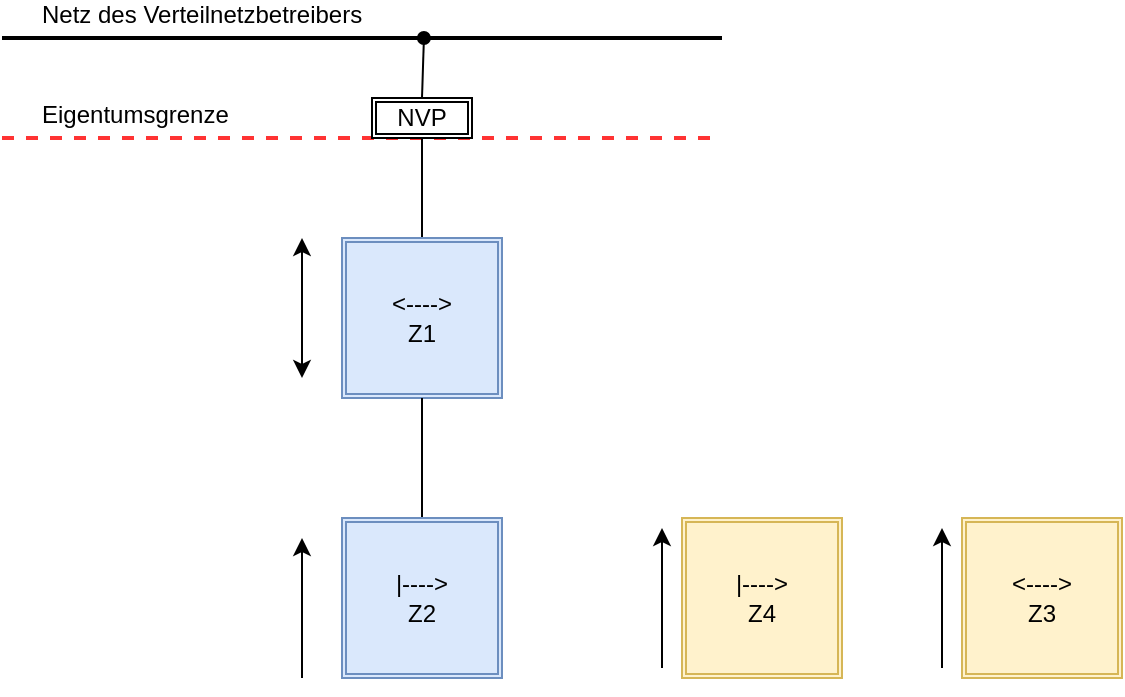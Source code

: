 <mxfile version="24.7.2" type="github">
  <diagram name="Page-1" id="099fd60b-425b-db50-ffb0-6b813814b670">
    <mxGraphModel dx="1392" dy="761" grid="1" gridSize="10" guides="1" tooltips="1" connect="1" arrows="0" fold="1" page="1" pageScale="1" pageWidth="1169" pageHeight="827" background="none" math="0" shadow="0">
      <root>
        <mxCell id="0" />
        <mxCell id="1" parent="0" />
        <mxCell id="CiSqSBGC9Xxcwz4Uoogl-1" value="&lt;div&gt;Netz des Verteilnetzbetreibers&lt;br&gt;&lt;/div&gt;" style="line;strokeWidth=2;direction=south;html=1;rotation=-90;align=left;textDirection=vertical-rl;horizontal=1;verticalAlign=top;spacingTop=13;spacingBottom=5;spacingLeft=7;" vertex="1" parent="1">
          <mxGeometry x="215" y="-110" width="10" height="360" as="geometry" />
        </mxCell>
        <mxCell id="CiSqSBGC9Xxcwz4Uoogl-2" value="Eigentumsgrenze" style="line;strokeWidth=2;direction=south;html=1;rotation=-90;align=left;textDirection=vertical-rl;horizontal=1;verticalAlign=top;spacingTop=13;spacingBottom=5;spacingLeft=7;strokeColor=#FF3333;dashed=1;" vertex="1" parent="1">
          <mxGeometry x="215" y="-60" width="10" height="360" as="geometry" />
        </mxCell>
        <mxCell id="CiSqSBGC9Xxcwz4Uoogl-3" value="NVP" style="shape=ext;double=1;rounded=0;whiteSpace=wrap;html=1;" vertex="1" parent="1">
          <mxGeometry x="225" y="100" width="50" height="20" as="geometry" />
        </mxCell>
        <mxCell id="CiSqSBGC9Xxcwz4Uoogl-8" value="" style="edgeStyle=orthogonalEdgeStyle;rounded=0;orthogonalLoop=1;jettySize=auto;html=1;endArrow=none;endFill=0;" edge="1" parent="1" source="CiSqSBGC9Xxcwz4Uoogl-4" target="CiSqSBGC9Xxcwz4Uoogl-3">
          <mxGeometry relative="1" as="geometry" />
        </mxCell>
        <mxCell id="CiSqSBGC9Xxcwz4Uoogl-4" value="&lt;div&gt;&amp;lt;----&amp;gt;&lt;br&gt;&lt;/div&gt;&lt;div&gt;Z1&lt;/div&gt;" style="shape=ext;double=1;whiteSpace=wrap;html=1;aspect=fixed;fillColor=#dae8fc;strokeColor=#6c8ebf;" vertex="1" parent="1">
          <mxGeometry x="210" y="170" width="80" height="80" as="geometry" />
        </mxCell>
        <mxCell id="CiSqSBGC9Xxcwz4Uoogl-7" value="" style="edgeStyle=orthogonalEdgeStyle;rounded=0;orthogonalLoop=1;jettySize=auto;html=1;endArrow=none;endFill=0;" edge="1" parent="1" source="CiSqSBGC9Xxcwz4Uoogl-5" target="CiSqSBGC9Xxcwz4Uoogl-4">
          <mxGeometry relative="1" as="geometry" />
        </mxCell>
        <mxCell id="CiSqSBGC9Xxcwz4Uoogl-5" value="&lt;div&gt;|----&amp;gt;&lt;br&gt;&lt;/div&gt;&lt;div&gt;Z2&lt;/div&gt;" style="shape=ext;double=1;whiteSpace=wrap;html=1;aspect=fixed;fillColor=#dae8fc;strokeColor=#6c8ebf;" vertex="1" parent="1">
          <mxGeometry x="210" y="310" width="80" height="80" as="geometry" />
        </mxCell>
        <mxCell id="CiSqSBGC9Xxcwz4Uoogl-9" style="rounded=0;orthogonalLoop=1;jettySize=auto;html=1;exitX=0.5;exitY=0;exitDx=0;exitDy=0;entryX=0.586;entryY=0.5;entryDx=0;entryDy=0;entryPerimeter=0;endArrow=oval;endFill=1;" edge="1" parent="1" source="CiSqSBGC9Xxcwz4Uoogl-3" target="CiSqSBGC9Xxcwz4Uoogl-1">
          <mxGeometry relative="1" as="geometry" />
        </mxCell>
        <mxCell id="CiSqSBGC9Xxcwz4Uoogl-10" value="" style="endArrow=classic;startArrow=classic;html=1;rounded=0;" edge="1" parent="1">
          <mxGeometry width="50" height="50" relative="1" as="geometry">
            <mxPoint x="190" y="240" as="sourcePoint" />
            <mxPoint x="190" y="170" as="targetPoint" />
          </mxGeometry>
        </mxCell>
        <mxCell id="CiSqSBGC9Xxcwz4Uoogl-11" value="" style="endArrow=classic;startArrow=none;html=1;rounded=0;startFill=0;" edge="1" parent="1">
          <mxGeometry width="50" height="50" relative="1" as="geometry">
            <mxPoint x="190" y="390" as="sourcePoint" />
            <mxPoint x="190" y="320" as="targetPoint" />
          </mxGeometry>
        </mxCell>
        <mxCell id="CiSqSBGC9Xxcwz4Uoogl-13" value="&lt;div&gt;|----&amp;gt;&lt;br&gt;&lt;/div&gt;&lt;div&gt;Z4&lt;/div&gt;" style="shape=ext;double=1;whiteSpace=wrap;html=1;aspect=fixed;fillColor=#fff2cc;strokeColor=#d6b656;" vertex="1" parent="1">
          <mxGeometry x="380" y="310" width="80" height="80" as="geometry" />
        </mxCell>
        <mxCell id="CiSqSBGC9Xxcwz4Uoogl-14" value="" style="endArrow=classic;startArrow=none;html=1;rounded=0;startFill=0;" edge="1" parent="1">
          <mxGeometry width="50" height="50" relative="1" as="geometry">
            <mxPoint x="370" y="385" as="sourcePoint" />
            <mxPoint x="370" y="315" as="targetPoint" />
          </mxGeometry>
        </mxCell>
        <mxCell id="CiSqSBGC9Xxcwz4Uoogl-15" value="&amp;lt;----&amp;gt;&lt;br&gt;&lt;div&gt;Z3&lt;/div&gt;" style="shape=ext;double=1;whiteSpace=wrap;html=1;aspect=fixed;fillColor=#fff2cc;strokeColor=#d6b656;" vertex="1" parent="1">
          <mxGeometry x="520" y="310" width="80" height="80" as="geometry" />
        </mxCell>
        <mxCell id="CiSqSBGC9Xxcwz4Uoogl-16" value="" style="endArrow=classic;startArrow=none;html=1;rounded=0;startFill=0;" edge="1" parent="1">
          <mxGeometry width="50" height="50" relative="1" as="geometry">
            <mxPoint x="510" y="385" as="sourcePoint" />
            <mxPoint x="510" y="315" as="targetPoint" />
          </mxGeometry>
        </mxCell>
      </root>
    </mxGraphModel>
  </diagram>
</mxfile>
